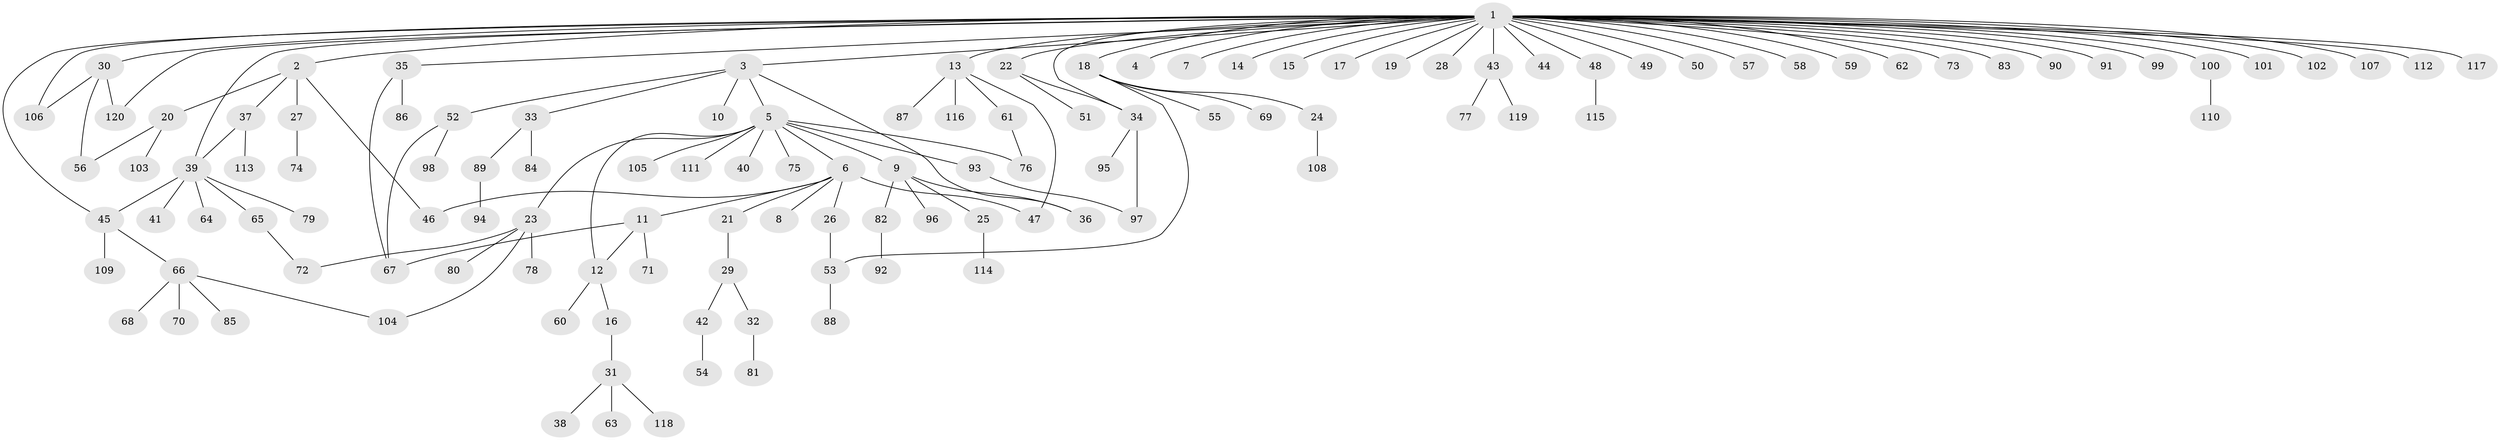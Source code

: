 // coarse degree distribution, {38: 0.01098901098901099, 5: 0.06593406593406594, 1: 0.6153846153846154, 10: 0.01098901098901099, 7: 0.01098901098901099, 4: 0.04395604395604396, 2: 0.15384615384615385, 3: 0.07692307692307693, 6: 0.01098901098901099}
// Generated by graph-tools (version 1.1) at 2025/41/03/06/25 10:41:47]
// undirected, 120 vertices, 136 edges
graph export_dot {
graph [start="1"]
  node [color=gray90,style=filled];
  1;
  2;
  3;
  4;
  5;
  6;
  7;
  8;
  9;
  10;
  11;
  12;
  13;
  14;
  15;
  16;
  17;
  18;
  19;
  20;
  21;
  22;
  23;
  24;
  25;
  26;
  27;
  28;
  29;
  30;
  31;
  32;
  33;
  34;
  35;
  36;
  37;
  38;
  39;
  40;
  41;
  42;
  43;
  44;
  45;
  46;
  47;
  48;
  49;
  50;
  51;
  52;
  53;
  54;
  55;
  56;
  57;
  58;
  59;
  60;
  61;
  62;
  63;
  64;
  65;
  66;
  67;
  68;
  69;
  70;
  71;
  72;
  73;
  74;
  75;
  76;
  77;
  78;
  79;
  80;
  81;
  82;
  83;
  84;
  85;
  86;
  87;
  88;
  89;
  90;
  91;
  92;
  93;
  94;
  95;
  96;
  97;
  98;
  99;
  100;
  101;
  102;
  103;
  104;
  105;
  106;
  107;
  108;
  109;
  110;
  111;
  112;
  113;
  114;
  115;
  116;
  117;
  118;
  119;
  120;
  1 -- 2;
  1 -- 3;
  1 -- 4;
  1 -- 7;
  1 -- 13;
  1 -- 14;
  1 -- 15;
  1 -- 17;
  1 -- 18;
  1 -- 19;
  1 -- 22;
  1 -- 28;
  1 -- 30;
  1 -- 34;
  1 -- 35;
  1 -- 39;
  1 -- 43;
  1 -- 44;
  1 -- 45;
  1 -- 48;
  1 -- 49;
  1 -- 50;
  1 -- 57;
  1 -- 58;
  1 -- 59;
  1 -- 62;
  1 -- 73;
  1 -- 83;
  1 -- 90;
  1 -- 91;
  1 -- 99;
  1 -- 100;
  1 -- 101;
  1 -- 102;
  1 -- 106;
  1 -- 107;
  1 -- 112;
  1 -- 117;
  1 -- 120;
  2 -- 20;
  2 -- 27;
  2 -- 37;
  2 -- 46;
  3 -- 5;
  3 -- 10;
  3 -- 33;
  3 -- 36;
  3 -- 52;
  5 -- 6;
  5 -- 9;
  5 -- 12;
  5 -- 23;
  5 -- 40;
  5 -- 75;
  5 -- 76;
  5 -- 93;
  5 -- 105;
  5 -- 111;
  6 -- 8;
  6 -- 11;
  6 -- 21;
  6 -- 26;
  6 -- 46;
  6 -- 47;
  9 -- 25;
  9 -- 36;
  9 -- 82;
  9 -- 96;
  11 -- 12;
  11 -- 67;
  11 -- 71;
  12 -- 16;
  12 -- 60;
  13 -- 47;
  13 -- 61;
  13 -- 87;
  13 -- 116;
  16 -- 31;
  18 -- 24;
  18 -- 53;
  18 -- 55;
  18 -- 69;
  20 -- 56;
  20 -- 103;
  21 -- 29;
  22 -- 34;
  22 -- 51;
  23 -- 72;
  23 -- 78;
  23 -- 80;
  23 -- 104;
  24 -- 108;
  25 -- 114;
  26 -- 53;
  27 -- 74;
  29 -- 32;
  29 -- 42;
  30 -- 56;
  30 -- 106;
  30 -- 120;
  31 -- 38;
  31 -- 63;
  31 -- 118;
  32 -- 81;
  33 -- 84;
  33 -- 89;
  34 -- 95;
  34 -- 97;
  35 -- 67;
  35 -- 86;
  37 -- 39;
  37 -- 113;
  39 -- 41;
  39 -- 45;
  39 -- 64;
  39 -- 65;
  39 -- 79;
  42 -- 54;
  43 -- 77;
  43 -- 119;
  45 -- 66;
  45 -- 109;
  48 -- 115;
  52 -- 67;
  52 -- 98;
  53 -- 88;
  61 -- 76;
  65 -- 72;
  66 -- 68;
  66 -- 70;
  66 -- 85;
  66 -- 104;
  82 -- 92;
  89 -- 94;
  93 -- 97;
  100 -- 110;
}
